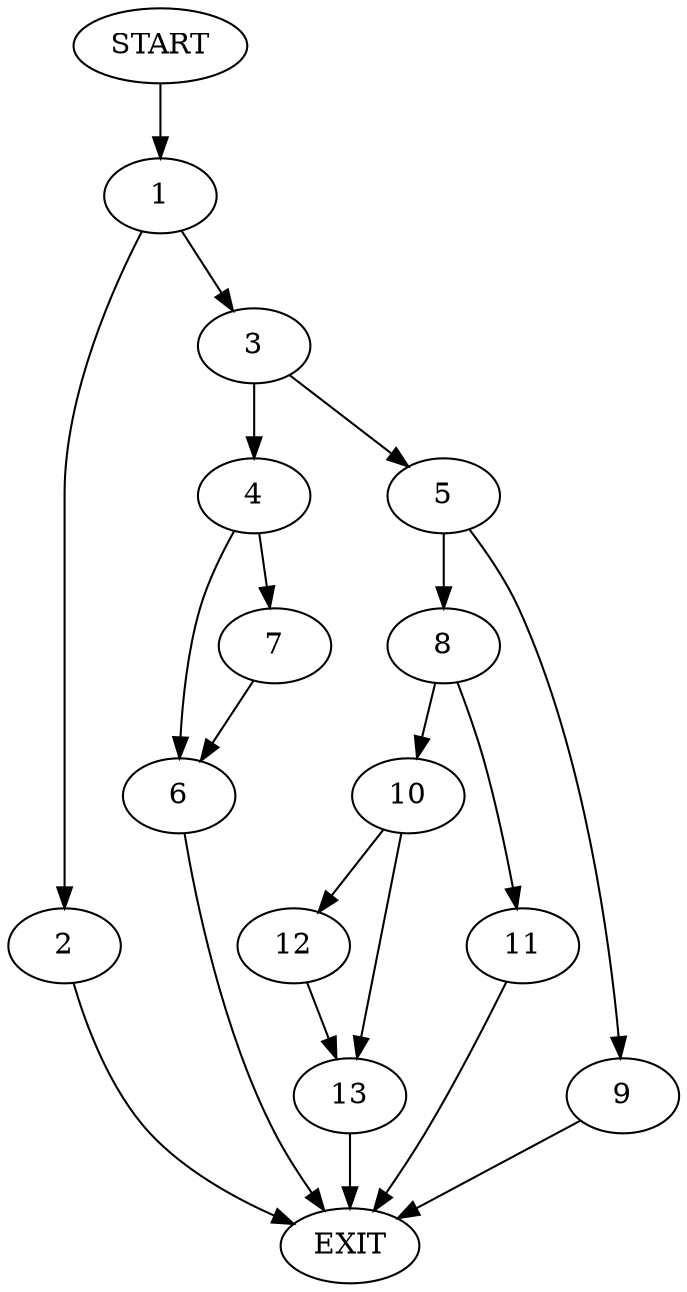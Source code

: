 digraph {
0 [label="START"]
14 [label="EXIT"]
0 -> 1
1 -> 2
1 -> 3
3 -> 4
3 -> 5
2 -> 14
4 -> 6
4 -> 7
5 -> 8
5 -> 9
6 -> 14
7 -> 6
9 -> 14
8 -> 10
8 -> 11
11 -> 14
10 -> 12
10 -> 13
12 -> 13
13 -> 14
}
